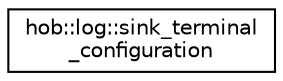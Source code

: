 digraph "Graphical Class Hierarchy"
{
 // LATEX_PDF_SIZE
  edge [fontname="Helvetica",fontsize="10",labelfontname="Helvetica",labelfontsize="10"];
  node [fontname="Helvetica",fontsize="10",shape=record];
  rankdir="LR";
  Node0 [label="hob::log::sink_terminal\l_configuration",height=0.2,width=0.4,color="black", fillcolor="white", style="filled",URL="$structhob_1_1log_1_1sink__terminal__configuration.html",tooltip="Defines the configuration parameters for the unique terminal sink."];
}
